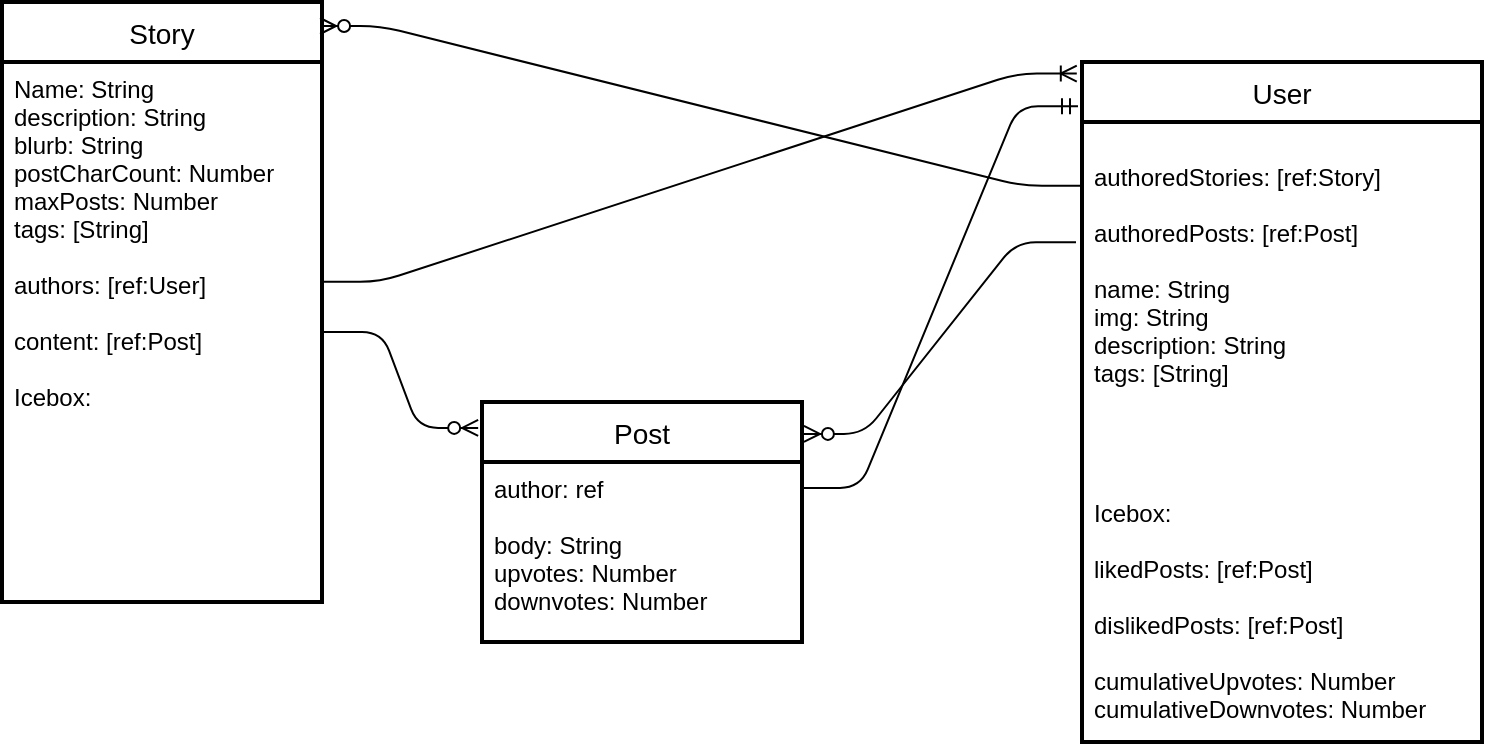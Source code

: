<mxfile version="13.1.3">
    <diagram id="zj962JT-A9n3lDEGM7Yv" name="Page-1">
        <mxGraphModel dx="259" dy="792" grid="1" gridSize="10" guides="1" tooltips="1" connect="1" arrows="1" fold="1" page="1" pageScale="1" pageWidth="850" pageHeight="1100" math="0" shadow="0">
            <root>
                <mxCell id="0"/>
                <mxCell id="1" parent="0"/>
                <mxCell id="AmJ_oNgPKqhLd4qkfUgs-13" value="" style="edgeStyle=entityRelationEdgeStyle;fontSize=12;html=1;endArrow=ERzeroToMany;startArrow=none;exitX=1;exitY=0.5;exitDx=0;exitDy=0;entryX=-0.012;entryY=0.108;entryDx=0;entryDy=0;entryPerimeter=0;startFill=0;" parent="1" source="AmJ_oNgPKqhLd4qkfUgs-2" target="AmJ_oNgPKqhLd4qkfUgs-5" edge="1">
                    <mxGeometry width="100" height="100" relative="1" as="geometry">
                        <mxPoint x="300" y="400" as="sourcePoint"/>
                        <mxPoint x="350" y="120" as="targetPoint"/>
                    </mxGeometry>
                </mxCell>
                <mxCell id="AmJ_oNgPKqhLd4qkfUgs-14" value="" style="edgeStyle=entityRelationEdgeStyle;fontSize=12;html=1;endArrow=ERoneToMany;startArrow=none;exitX=0.994;exitY=0.407;exitDx=0;exitDy=0;exitPerimeter=0;startFill=0;endFill=0;entryX=-0.013;entryY=0.017;entryDx=0;entryDy=0;entryPerimeter=0;" parent="1" source="AmJ_oNgPKqhLd4qkfUgs-2" target="AmJ_oNgPKqhLd4qkfUgs-3" edge="1">
                    <mxGeometry width="100" height="100" relative="1" as="geometry">
                        <mxPoint x="360" y="380" as="sourcePoint"/>
                        <mxPoint x="520" y="170" as="targetPoint"/>
                    </mxGeometry>
                </mxCell>
                <mxCell id="AmJ_oNgPKqhLd4qkfUgs-1" value="Story" style="swimlane;childLayout=stackLayout;horizontal=1;startSize=30;horizontalStack=0;rounded=0;fontSize=14;fontStyle=0;strokeWidth=2;resizeParent=0;resizeLast=1;shadow=0;dashed=0;align=center;" parent="1" vertex="1">
                    <mxGeometry x="40" y="140" width="160" height="300" as="geometry"/>
                </mxCell>
                <mxCell id="AmJ_oNgPKqhLd4qkfUgs-2" value="Name: String&#10;description: String&#10;blurb: String&#10;postCharCount: Number&#10;maxPosts: Number&#10;tags: [String]&#10;&#10;authors: [ref:User]&#10;&#10;content: [ref:Post]&#10;&#10;Icebox:&#10;" style="align=left;strokeColor=none;fillColor=none;spacingLeft=4;fontSize=12;verticalAlign=top;resizable=0;rotatable=0;part=1;" parent="AmJ_oNgPKqhLd4qkfUgs-1" vertex="1">
                    <mxGeometry y="30" width="160" height="270" as="geometry"/>
                </mxCell>
                <mxCell id="AmJ_oNgPKqhLd4qkfUgs-16" value="" style="edgeStyle=entityRelationEdgeStyle;fontSize=12;html=1;endArrow=none;exitX=0.994;exitY=0.04;exitDx=0;exitDy=0;exitPerimeter=0;entryX=0;entryY=0.103;entryDx=0;entryDy=0;entryPerimeter=0;startArrow=ERzeroToMany;startFill=1;endFill=0;" parent="1" source="AmJ_oNgPKqhLd4qkfUgs-1" target="AmJ_oNgPKqhLd4qkfUgs-4" edge="1">
                    <mxGeometry width="100" height="100" relative="1" as="geometry">
                        <mxPoint x="393" y="180" as="sourcePoint"/>
                        <mxPoint x="360" y="380" as="targetPoint"/>
                    </mxGeometry>
                </mxCell>
                <mxCell id="AmJ_oNgPKqhLd4qkfUgs-17" value="" style="edgeStyle=entityRelationEdgeStyle;fontSize=12;html=1;endArrow=none;exitX=1.006;exitY=0.133;exitDx=0;exitDy=0;exitPerimeter=0;startArrow=ERzeroToMany;startFill=1;endFill=0;entryX=-0.015;entryY=0.194;entryDx=0;entryDy=0;entryPerimeter=0;" parent="1" source="AmJ_oNgPKqhLd4qkfUgs-5" target="AmJ_oNgPKqhLd4qkfUgs-4" edge="1">
                    <mxGeometry width="100" height="100" relative="1" as="geometry">
                        <mxPoint x="200.0" y="180.03" as="sourcePoint"/>
                        <mxPoint x="609" y="330" as="targetPoint"/>
                    </mxGeometry>
                </mxCell>
                <mxCell id="AmJ_oNgPKqhLd4qkfUgs-3" value="User" style="swimlane;childLayout=stackLayout;horizontal=1;startSize=30;horizontalStack=0;rounded=0;fontSize=14;fontStyle=0;strokeWidth=2;resizeParent=0;resizeLast=1;shadow=0;dashed=0;align=center;" parent="1" vertex="1">
                    <mxGeometry x="580" y="170" width="200" height="340" as="geometry"/>
                </mxCell>
                <mxCell id="AmJ_oNgPKqhLd4qkfUgs-4" value="&#10;authoredStories: [ref:Story]&#10;&#10;authoredPosts: [ref:Post]&#10;&#10;name: String&#10;img: String&#10;description: String&#10;tags: [String]&#10;&#10;&#10;&#10;&#10;Icebox:&#10;&#10;likedPosts: [ref:Post]&#10;&#10;dislikedPosts: [ref:Post]&#10;&#10;cumulativeUpvotes: Number&#10;cumulativeDownvotes: Number&#10;" style="align=left;strokeColor=none;fillColor=none;spacingLeft=4;fontSize=12;verticalAlign=top;resizable=0;rotatable=0;part=1;" parent="AmJ_oNgPKqhLd4qkfUgs-3" vertex="1">
                    <mxGeometry y="30" width="200" height="310" as="geometry"/>
                </mxCell>
                <mxCell id="AmJ_oNgPKqhLd4qkfUgs-18" value="" style="edgeStyle=entityRelationEdgeStyle;fontSize=12;html=1;endArrow=ERmandOne;endFill=0;entryX=-0.01;entryY=0.065;entryDx=0;entryDy=0;entryPerimeter=0;exitX=0.994;exitY=0.144;exitDx=0;exitDy=0;exitPerimeter=0;startArrow=none;startFill=0;" parent="1" source="AmJ_oNgPKqhLd4qkfUgs-6" target="AmJ_oNgPKqhLd4qkfUgs-3" edge="1">
                    <mxGeometry width="100" height="100" relative="1" as="geometry">
                        <mxPoint x="470" y="350" as="sourcePoint"/>
                        <mxPoint x="570" y="250" as="targetPoint"/>
                    </mxGeometry>
                </mxCell>
                <mxCell id="AmJ_oNgPKqhLd4qkfUgs-5" value="Post" style="swimlane;childLayout=stackLayout;horizontal=1;startSize=30;horizontalStack=0;rounded=0;fontSize=14;fontStyle=0;strokeWidth=2;resizeParent=0;resizeLast=1;shadow=0;dashed=0;align=center;" parent="1" vertex="1">
                    <mxGeometry x="280" y="340" width="160" height="120" as="geometry"/>
                </mxCell>
                <mxCell id="AmJ_oNgPKqhLd4qkfUgs-6" value="author: ref&#10;&#10;body: String&#10;upvotes: Number&#10;downvotes: Number" style="align=left;strokeColor=none;fillColor=none;spacingLeft=4;fontSize=12;verticalAlign=top;resizable=0;rotatable=0;part=1;" parent="AmJ_oNgPKqhLd4qkfUgs-5" vertex="1">
                    <mxGeometry y="30" width="160" height="90" as="geometry"/>
                </mxCell>
            </root>
        </mxGraphModel>
    </diagram>
</mxfile>